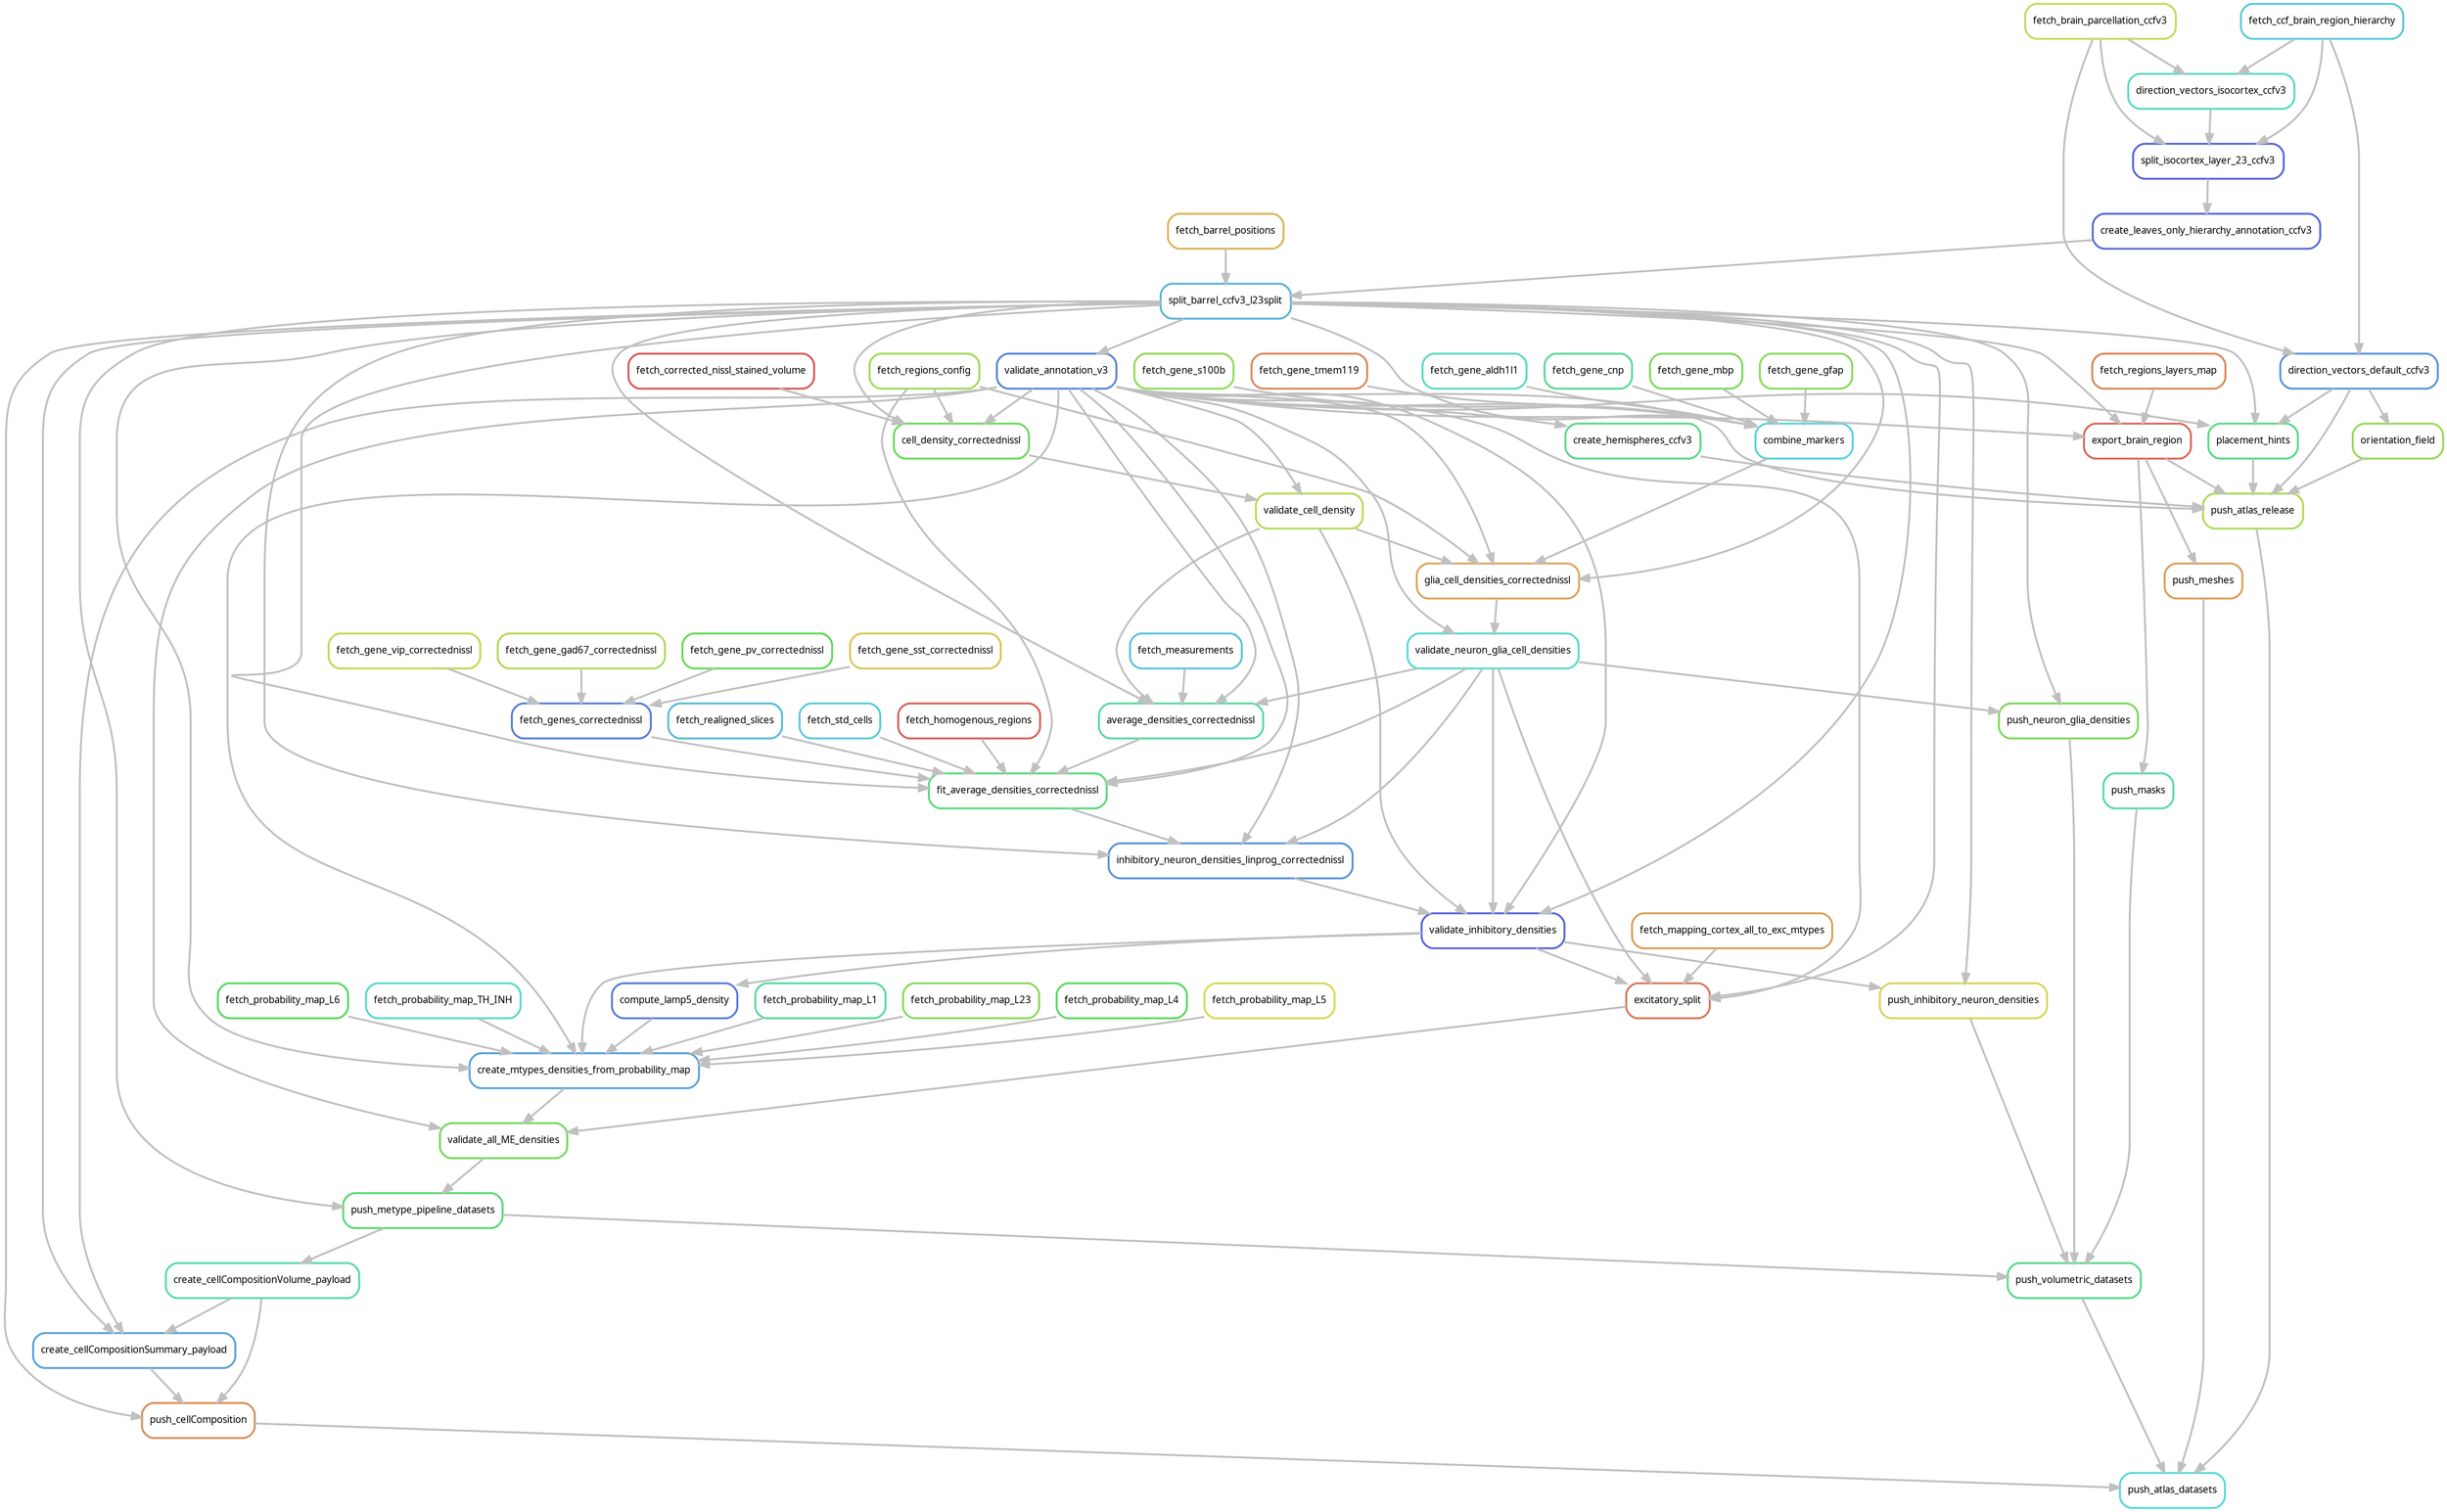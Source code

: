 digraph snakemake_dag {
    graph[bgcolor=white, margin=0];
    node[shape=box, style=rounded, fontname=sans,                 fontsize=10, penwidth=2];
    edge[penwidth=2, color=grey];
	0[label = "push_atlas_datasets", color = "0.50 0.6 0.85", style="rounded"];
	1[label = "push_atlas_release", color = "0.22 0.6 0.85", style="rounded"];
	2[label = "export_brain_region", color = "0.02 0.6 0.85", style="rounded"];
	3[label = "split_barrel_ccfv3_l23split", color = "0.55 0.6 0.85", style="rounded"];
	4[label = "create_leaves_only_hierarchy_annotation_ccfv3", color = "0.64 0.6 0.85", style="rounded"];
	5[label = "split_isocortex_layer_23_ccfv3", color = "0.65 0.6 0.85", style="rounded"];
	6[label = "fetch_ccf_brain_region_hierarchy", color = "0.52 0.6 0.85", style="rounded"];
	7[label = "fetch_brain_parcellation_ccfv3", color = "0.19 0.6 0.85", style="rounded"];
	8[label = "direction_vectors_isocortex_ccfv3", color = "0.47 0.6 0.85", style="rounded"];
	9[label = "fetch_barrel_positions", color = "0.12 0.6 0.85", style="rounded"];
	10[label = "validate_annotation_v3", color = "0.61 0.6 0.85", style="rounded"];
	11[label = "fetch_regions_layers_map", color = "0.06 0.6 0.85", style="rounded"];
	12[label = "create_hemispheres_ccfv3", color = "0.39 0.6 0.85", style="rounded"];
	13[label = "placement_hints", color = "0.39 0.6 0.85", style="rounded"];
	14[label = "direction_vectors_default_ccfv3", color = "0.59 0.6 0.85", style="rounded"];
	15[label = "orientation_field", color = "0.25 0.6 0.85", style="rounded"];
	16[label = "push_meshes", color = "0.09 0.6 0.85", style="rounded"];
	17[label = "push_volumetric_datasets", color = "0.40 0.6 0.85", style="rounded"];
	18[label = "push_masks", color = "0.44 0.6 0.85", style="rounded"];
	19[label = "push_neuron_glia_densities", color = "0.29 0.6 0.85", style="rounded"];
	20[label = "validate_neuron_glia_cell_densities", color = "0.49 0.6 0.85", style="rounded"];
	21[label = "glia_cell_densities_correctednissl", color = "0.10 0.6 0.85", style="rounded"];
	22[label = "validate_cell_density", color = "0.21 0.6 0.85", style="rounded"];
	23[label = "cell_density_correctednissl", color = "0.31 0.6 0.85", style="rounded"];
	24[label = "fetch_corrected_nissl_stained_volume", color = "0.00 0.6 0.85", style="rounded"];
	25[label = "fetch_regions_config", color = "0.24 0.6 0.85", style="rounded"];
	26[label = "combine_markers", color = "0.51 0.6 0.85", style="rounded"];
	27[label = "fetch_gene_aldh1l1", color = "0.47 0.6 0.85", style="rounded"];
	28[label = "fetch_gene_cnp", color = "0.41 0.6 0.85", style="rounded"];
	29[label = "fetch_gene_mbp", color = "0.29 0.6 0.85", style="rounded"];
	30[label = "fetch_gene_gfap", color = "0.27 0.6 0.85", style="rounded"];
	31[label = "fetch_gene_s100b", color = "0.26 0.6 0.85", style="rounded"];
	32[label = "fetch_gene_tmem119", color = "0.06 0.6 0.85", style="rounded"];
	33[label = "push_inhibitory_neuron_densities", color = "0.16 0.6 0.85", style="rounded"];
	34[label = "validate_inhibitory_densities", color = "0.65 0.6 0.85", style="rounded"];
	35[label = "inhibitory_neuron_densities_linprog_correctednissl", color = "0.59 0.6 0.85", style="rounded"];
	36[label = "fit_average_densities_correctednissl", color = "0.38 0.6 0.85", style="rounded"];
	37[label = "fetch_genes_correctednissl", color = "0.62 0.6 0.85", style="rounded"];
	38[label = "fetch_gene_pv_correctednissl", color = "0.32 0.6 0.85", style="rounded"];
	39[label = "fetch_gene_sst_correctednissl", color = "0.14 0.6 0.85", style="rounded"];
	40[label = "fetch_gene_vip_correctednissl", color = "0.20 0.6 0.85", style="rounded"];
	41[label = "fetch_gene_gad67_correctednissl", color = "0.22 0.6 0.85", style="rounded"];
	42[label = "fetch_realigned_slices", color = "0.54 0.6 0.85", style="rounded"];
	43[label = "fetch_std_cells", color = "0.52 0.6 0.85", style="rounded"];
	44[label = "average_densities_correctednissl", color = "0.43 0.6 0.85", style="rounded"];
	45[label = "fetch_measurements", color = "0.53 0.6 0.85", style="rounded"];
	46[label = "fetch_homogenous_regions", color = "0.01 0.6 0.85", style="rounded"];
	47[label = "push_metype_pipeline_datasets", color = "0.37 0.6 0.85", style="rounded"];
	48[label = "validate_all_ME_densities", color = "0.30 0.6 0.85", style="rounded"];
	49[label = "create_mtypes_densities_from_probability_map", color = "0.57 0.6 0.85", style="rounded"];
	50[label = "fetch_probability_map_L1", color = "0.42 0.6 0.85", style="rounded"];
	51[label = "fetch_probability_map_L23", color = "0.27 0.6 0.85", style="rounded"];
	52[label = "fetch_probability_map_L4", color = "0.34 0.6 0.85", style="rounded"];
	53[label = "fetch_probability_map_L5", color = "0.17 0.6 0.85", style="rounded"];
	54[label = "fetch_probability_map_L6", color = "0.34 0.6 0.85", style="rounded"];
	55[label = "fetch_probability_map_TH_INH", color = "0.48 0.6 0.85", style="rounded"];
	56[label = "compute_lamp5_density", color = "0.62 0.6 0.85", style="rounded"];
	57[label = "excitatory_split", color = "0.04 0.6 0.85", style="rounded"];
	58[label = "fetch_mapping_cortex_all_to_exc_mtypes", color = "0.09 0.6 0.85", style="rounded"];
	59[label = "push_cellComposition", color = "0.07 0.6 0.85", style="rounded"];
	60[label = "create_cellCompositionVolume_payload", color = "0.44 0.6 0.85", style="rounded"];
	61[label = "create_cellCompositionSummary_payload", color = "0.57 0.6 0.85", style="rounded"];
	1 -> 0
	16 -> 0
	17 -> 0
	59 -> 0
	2 -> 1
	10 -> 1
	12 -> 1
	13 -> 1
	14 -> 1
	15 -> 1
	3 -> 2
	10 -> 2
	11 -> 2
	4 -> 3
	9 -> 3
	5 -> 4
	6 -> 5
	7 -> 5
	8 -> 5
	7 -> 8
	6 -> 8
	3 -> 10
	10 -> 12
	10 -> 13
	3 -> 13
	14 -> 13
	6 -> 14
	7 -> 14
	14 -> 15
	2 -> 16
	18 -> 17
	19 -> 17
	33 -> 17
	47 -> 17
	2 -> 18
	20 -> 19
	3 -> 19
	10 -> 20
	21 -> 20
	3 -> 21
	10 -> 21
	22 -> 21
	26 -> 21
	25 -> 21
	10 -> 22
	23 -> 22
	3 -> 23
	10 -> 23
	24 -> 23
	25 -> 23
	27 -> 26
	28 -> 26
	29 -> 26
	30 -> 26
	31 -> 26
	32 -> 26
	3 -> 26
	10 -> 26
	34 -> 33
	3 -> 33
	10 -> 34
	35 -> 34
	3 -> 34
	22 -> 34
	20 -> 34
	3 -> 35
	10 -> 35
	20 -> 35
	36 -> 35
	37 -> 36
	42 -> 36
	43 -> 36
	3 -> 36
	10 -> 36
	20 -> 36
	44 -> 36
	46 -> 36
	25 -> 36
	38 -> 37
	39 -> 37
	40 -> 37
	41 -> 37
	3 -> 44
	10 -> 44
	22 -> 44
	20 -> 44
	45 -> 44
	48 -> 47
	3 -> 47
	10 -> 48
	49 -> 48
	57 -> 48
	34 -> 49
	3 -> 49
	10 -> 49
	50 -> 49
	51 -> 49
	52 -> 49
	53 -> 49
	54 -> 49
	55 -> 49
	56 -> 49
	34 -> 56
	34 -> 57
	3 -> 57
	10 -> 57
	20 -> 57
	58 -> 57
	3 -> 59
	60 -> 59
	61 -> 59
	47 -> 60
	3 -> 61
	10 -> 61
	60 -> 61
}            
